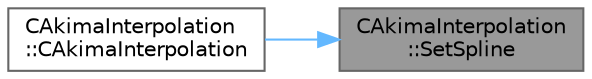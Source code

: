 digraph "CAkimaInterpolation::SetSpline"
{
 // LATEX_PDF_SIZE
  bgcolor="transparent";
  edge [fontname=Helvetica,fontsize=10,labelfontname=Helvetica,labelfontsize=10];
  node [fontname=Helvetica,fontsize=10,shape=box,height=0.2,width=0.4];
  rankdir="RL";
  Node1 [id="Node000001",label="CAkimaInterpolation\l::SetSpline",height=0.2,width=0.4,color="gray40", fillcolor="grey60", style="filled", fontcolor="black",tooltip="Build the spline."];
  Node1 -> Node2 [id="edge1_Node000001_Node000002",dir="back",color="steelblue1",style="solid",tooltip=" "];
  Node2 [id="Node000002",label="CAkimaInterpolation\l::CAkimaInterpolation",height=0.2,width=0.4,color="grey40", fillcolor="white", style="filled",URL="$classCAkimaInterpolation.html#a41f0cf7fa94a484a8fd0162b1f6c3df9",tooltip="Constructor of the CAkimaInterpolation class."];
}
